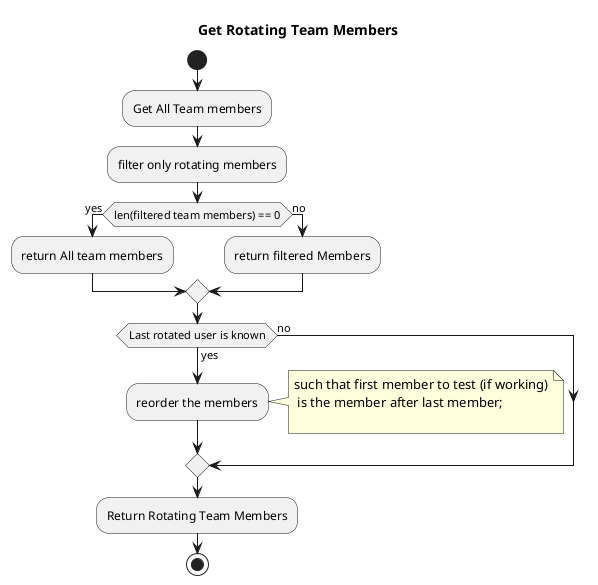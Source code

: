 @startuml 
start
title Get Rotating Team Members

:Get All Team members;
:filter only rotating members;
if(len(filtered team members) == 0) then (yes) 
:return All team members;
else (no)
:return filtered Members;
endif
' :Get Rotating Team Members;

if (Last rotated user is known) then (yes)
    :reorder the members;
    note right
such that first member to test (if working)
 is the member after last member;
 
end note
else(no)
endif
    :Return Rotating Team Members;

stop
@enduml
